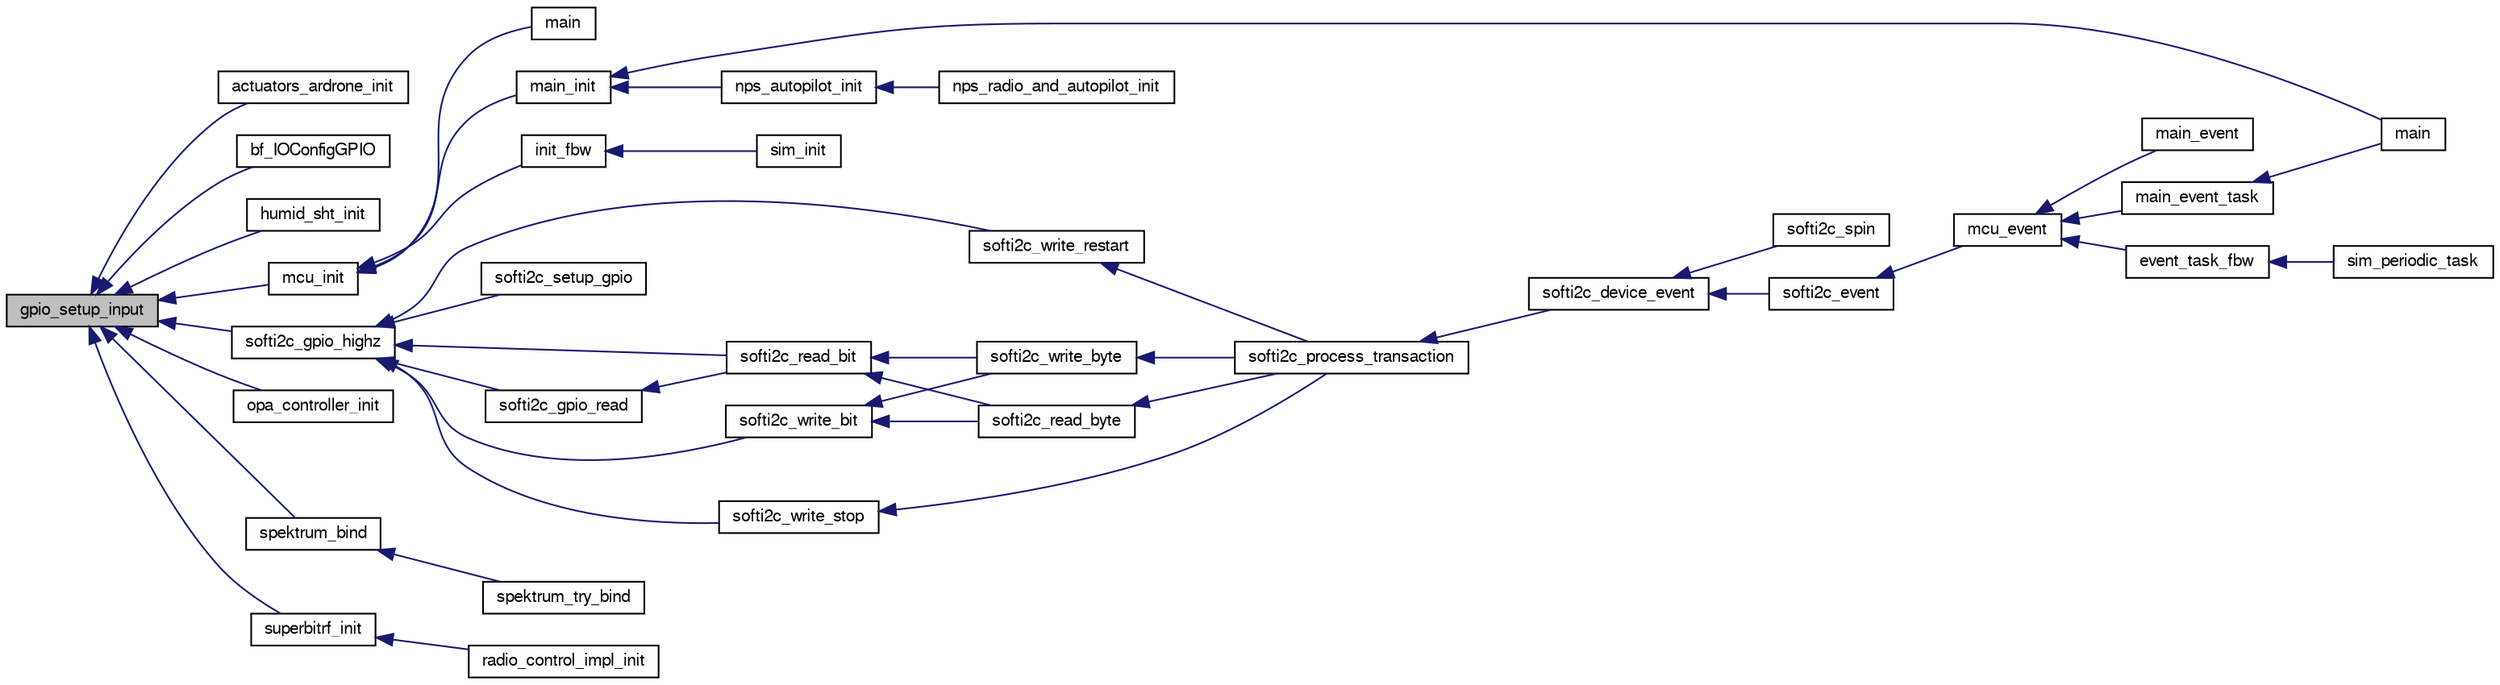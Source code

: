 digraph "gpio_setup_input"
{
  edge [fontname="FreeSans",fontsize="10",labelfontname="FreeSans",labelfontsize="10"];
  node [fontname="FreeSans",fontsize="10",shape=record];
  rankdir="LR";
  Node1 [label="gpio_setup_input",height=0.2,width=0.4,color="black", fillcolor="grey75", style="filled", fontcolor="black"];
  Node1 -> Node2 [dir="back",color="midnightblue",fontsize="10",style="solid",fontname="FreeSans"];
  Node2 [label="actuators_ardrone_init",height=0.2,width=0.4,color="black", fillcolor="white", style="filled",URL="$boards_2ardrone_2actuators_8h.html#a66817eeee5ae2f12c1a42abd2ff443ea"];
  Node1 -> Node3 [dir="back",color="midnightblue",fontsize="10",style="solid",fontname="FreeSans"];
  Node3 [label="bf_IOConfigGPIO",height=0.2,width=0.4,color="black", fillcolor="white", style="filled",URL="$cc2500__compat_8h.html#af26fe9c3dc6864698f8999825d63cb18"];
  Node1 -> Node4 [dir="back",color="midnightblue",fontsize="10",style="solid",fontname="FreeSans"];
  Node4 [label="humid_sht_init",height=0.2,width=0.4,color="black", fillcolor="white", style="filled",URL="$humid__sht_8h.html#a5228e7530912bfa410d5e701ebb7a18b"];
  Node1 -> Node5 [dir="back",color="midnightblue",fontsize="10",style="solid",fontname="FreeSans"];
  Node5 [label="mcu_init",height=0.2,width=0.4,color="black", fillcolor="white", style="filled",URL="$group__mcu__periph.html#ga9af744358ff4b1e3e33d7dd170862f9b",tooltip="Microcontroller peripherals initialization. "];
  Node5 -> Node6 [dir="back",color="midnightblue",fontsize="10",style="solid",fontname="FreeSans"];
  Node6 [label="main",height=0.2,width=0.4,color="black", fillcolor="white", style="filled",URL="$uart__tunnel_8c.html#a840291bc02cba5474a4cb46a9b9566fe"];
  Node5 -> Node7 [dir="back",color="midnightblue",fontsize="10",style="solid",fontname="FreeSans"];
  Node7 [label="main_init",height=0.2,width=0.4,color="black", fillcolor="white", style="filled",URL="$demo__ahrs__actuators_8c.html#afaa8374e20b79aaf7cfcea5ad9467ab1"];
  Node7 -> Node8 [dir="back",color="midnightblue",fontsize="10",style="solid",fontname="FreeSans"];
  Node8 [label="main",height=0.2,width=0.4,color="black", fillcolor="white", style="filled",URL="$demo__ahrs__actuators_8c.html#a840291bc02cba5474a4cb46a9b9566fe"];
  Node7 -> Node9 [dir="back",color="midnightblue",fontsize="10",style="solid",fontname="FreeSans"];
  Node9 [label="nps_autopilot_init",height=0.2,width=0.4,color="black", fillcolor="white", style="filled",URL="$nps__autopilot__rotorcraft_8c.html#a3348493e992edd2442581c1d09446b4b"];
  Node9 -> Node10 [dir="back",color="midnightblue",fontsize="10",style="solid",fontname="FreeSans"];
  Node10 [label="nps_radio_and_autopilot_init",height=0.2,width=0.4,color="black", fillcolor="white", style="filled",URL="$nps__main__hitl_8c.html#a72ef549ee35deec8c017e83d9de38f66"];
  Node5 -> Node11 [dir="back",color="midnightblue",fontsize="10",style="solid",fontname="FreeSans"];
  Node11 [label="init_fbw",height=0.2,width=0.4,color="black", fillcolor="white", style="filled",URL="$fixedwing_2main__fbw_8h.html#ad86b7fe577a2414df2c7a5a9222aa45a"];
  Node11 -> Node12 [dir="back",color="midnightblue",fontsize="10",style="solid",fontname="FreeSans"];
  Node12 [label="sim_init",height=0.2,width=0.4,color="black", fillcolor="white", style="filled",URL="$sim__ap_8c.html#a739fbef2e03619a863b4d7fd8d0da157"];
  Node1 -> Node13 [dir="back",color="midnightblue",fontsize="10",style="solid",fontname="FreeSans"];
  Node13 [label="opa_controller_init",height=0.2,width=0.4,color="black", fillcolor="white", style="filled",URL="$opa__controller__fbw_8c.html#ae82caef1f98729ab67825cc71c6be66f"];
  Node1 -> Node14 [dir="back",color="midnightblue",fontsize="10",style="solid",fontname="FreeSans"];
  Node14 [label="softi2c_gpio_highz",height=0.2,width=0.4,color="black", fillcolor="white", style="filled",URL="$softi2c_8c.html#a8743c24425fb5c7d25977071dbad70e9"];
  Node14 -> Node15 [dir="back",color="midnightblue",fontsize="10",style="solid",fontname="FreeSans"];
  Node15 [label="softi2c_gpio_read",height=0.2,width=0.4,color="black", fillcolor="white", style="filled",URL="$softi2c_8c.html#a9e7492d54676bfe31b964f2430dcbf58"];
  Node15 -> Node16 [dir="back",color="midnightblue",fontsize="10",style="solid",fontname="FreeSans"];
  Node16 [label="softi2c_read_bit",height=0.2,width=0.4,color="black", fillcolor="white", style="filled",URL="$softi2c_8c.html#a688954bbf22651068611c16ffd44abb1"];
  Node16 -> Node17 [dir="back",color="midnightblue",fontsize="10",style="solid",fontname="FreeSans"];
  Node17 [label="softi2c_write_byte",height=0.2,width=0.4,color="black", fillcolor="white", style="filled",URL="$softi2c_8c.html#aa20d39b61646e34b1eacfa85d092524e"];
  Node17 -> Node18 [dir="back",color="midnightblue",fontsize="10",style="solid",fontname="FreeSans"];
  Node18 [label="softi2c_process_transaction",height=0.2,width=0.4,color="black", fillcolor="white", style="filled",URL="$softi2c_8c.html#ad94e633dd55968bdb12b7289d2e85d0f"];
  Node18 -> Node19 [dir="back",color="midnightblue",fontsize="10",style="solid",fontname="FreeSans"];
  Node19 [label="softi2c_device_event",height=0.2,width=0.4,color="black", fillcolor="white", style="filled",URL="$softi2c_8c.html#a25e9e1f40150fe875f3f75fd2b079618"];
  Node19 -> Node20 [dir="back",color="midnightblue",fontsize="10",style="solid",fontname="FreeSans"];
  Node20 [label="softi2c_event",height=0.2,width=0.4,color="black", fillcolor="white", style="filled",URL="$softi2c_8h.html#a00f14c5101231479a8ceab61ae4cad7c"];
  Node20 -> Node21 [dir="back",color="midnightblue",fontsize="10",style="solid",fontname="FreeSans"];
  Node21 [label="mcu_event",height=0.2,width=0.4,color="black", fillcolor="white", style="filled",URL="$group__mcu__periph.html#gaf44fd3e4d3d56943e4d0e89100974b07",tooltip="MCU event functions. "];
  Node21 -> Node22 [dir="back",color="midnightblue",fontsize="10",style="solid",fontname="FreeSans"];
  Node22 [label="main_event_task",height=0.2,width=0.4,color="black", fillcolor="white", style="filled",URL="$demo__ahrs__actuators_8c.html#a1cd23e45d5c51116ae1e3096912ea1d1"];
  Node22 -> Node8 [dir="back",color="midnightblue",fontsize="10",style="solid",fontname="FreeSans"];
  Node21 -> Node23 [dir="back",color="midnightblue",fontsize="10",style="solid",fontname="FreeSans"];
  Node23 [label="event_task_fbw",height=0.2,width=0.4,color="black", fillcolor="white", style="filled",URL="$fixedwing_2main__fbw_8h.html#ae1f060d6fcf56653e3db62e402c8701a"];
  Node23 -> Node24 [dir="back",color="midnightblue",fontsize="10",style="solid",fontname="FreeSans"];
  Node24 [label="sim_periodic_task",height=0.2,width=0.4,color="black", fillcolor="white", style="filled",URL="$sim__ap_8c.html#a4f982dacbb35ccfc3e0fcaa64156a2a0"];
  Node21 -> Node25 [dir="back",color="midnightblue",fontsize="10",style="solid",fontname="FreeSans"];
  Node25 [label="main_event",height=0.2,width=0.4,color="black", fillcolor="white", style="filled",URL="$rotorcraft_2main__fbw_8c.html#ad0fb4f12833cb2f0b4c69fa317ea24d9"];
  Node19 -> Node26 [dir="back",color="midnightblue",fontsize="10",style="solid",fontname="FreeSans"];
  Node26 [label="softi2c_spin",height=0.2,width=0.4,color="black", fillcolor="white", style="filled",URL="$softi2c_8c.html#aed568f0595bee56e4e90ef070ba0a5c9"];
  Node16 -> Node27 [dir="back",color="midnightblue",fontsize="10",style="solid",fontname="FreeSans"];
  Node27 [label="softi2c_read_byte",height=0.2,width=0.4,color="black", fillcolor="white", style="filled",URL="$softi2c_8c.html#af53603cab17d074df7f2daea8826e423"];
  Node27 -> Node18 [dir="back",color="midnightblue",fontsize="10",style="solid",fontname="FreeSans"];
  Node14 -> Node28 [dir="back",color="midnightblue",fontsize="10",style="solid",fontname="FreeSans"];
  Node28 [label="softi2c_setup_gpio",height=0.2,width=0.4,color="black", fillcolor="white", style="filled",URL="$softi2c_8c.html#aa853ffab24fb8f7d390aab2cf94136e9"];
  Node14 -> Node29 [dir="back",color="midnightblue",fontsize="10",style="solid",fontname="FreeSans"];
  Node29 [label="softi2c_write_bit",height=0.2,width=0.4,color="black", fillcolor="white", style="filled",URL="$softi2c_8c.html#aadbee361430868c06c776b2f2e5ad29f"];
  Node29 -> Node17 [dir="back",color="midnightblue",fontsize="10",style="solid",fontname="FreeSans"];
  Node29 -> Node27 [dir="back",color="midnightblue",fontsize="10",style="solid",fontname="FreeSans"];
  Node14 -> Node16 [dir="back",color="midnightblue",fontsize="10",style="solid",fontname="FreeSans"];
  Node14 -> Node30 [dir="back",color="midnightblue",fontsize="10",style="solid",fontname="FreeSans"];
  Node30 [label="softi2c_write_restart",height=0.2,width=0.4,color="black", fillcolor="white", style="filled",URL="$softi2c_8c.html#a0a290bb3e426004548796dc35f433b39"];
  Node30 -> Node18 [dir="back",color="midnightblue",fontsize="10",style="solid",fontname="FreeSans"];
  Node14 -> Node31 [dir="back",color="midnightblue",fontsize="10",style="solid",fontname="FreeSans"];
  Node31 [label="softi2c_write_stop",height=0.2,width=0.4,color="black", fillcolor="white", style="filled",URL="$softi2c_8c.html#aec892d5f421d666723fb58c9132e7088"];
  Node31 -> Node18 [dir="back",color="midnightblue",fontsize="10",style="solid",fontname="FreeSans"];
  Node1 -> Node32 [dir="back",color="midnightblue",fontsize="10",style="solid",fontname="FreeSans"];
  Node32 [label="spektrum_bind",height=0.2,width=0.4,color="black", fillcolor="white", style="filled",URL="$spektrum_8c.html#a54e0139c0e2182636d7daccd49cb4a24",tooltip="This function puts the satellite in binding mode. "];
  Node32 -> Node33 [dir="back",color="midnightblue",fontsize="10",style="solid",fontname="FreeSans"];
  Node33 [label="spektrum_try_bind",height=0.2,width=0.4,color="black", fillcolor="white", style="filled",URL="$spektrum_8c.html#aff8033ce4ec3eca45caafb45d2ba6760"];
  Node1 -> Node34 [dir="back",color="midnightblue",fontsize="10",style="solid",fontname="FreeSans"];
  Node34 [label="superbitrf_init",height=0.2,width=0.4,color="black", fillcolor="white", style="filled",URL="$modules_2datalink_2superbitrf_8h.html#a7b9a2741375ca1dffc4f2e6a6d7a9307",tooltip="Initialize the superbitrf. "];
  Node34 -> Node35 [dir="back",color="midnightblue",fontsize="10",style="solid",fontname="FreeSans"];
  Node35 [label="radio_control_impl_init",height=0.2,width=0.4,color="black", fillcolor="white", style="filled",URL="$superbitrf__rc_8c.html#a6ba4bebf68f7ff39f4569dfe3b1f2832",tooltip="Initialization. "];
}
